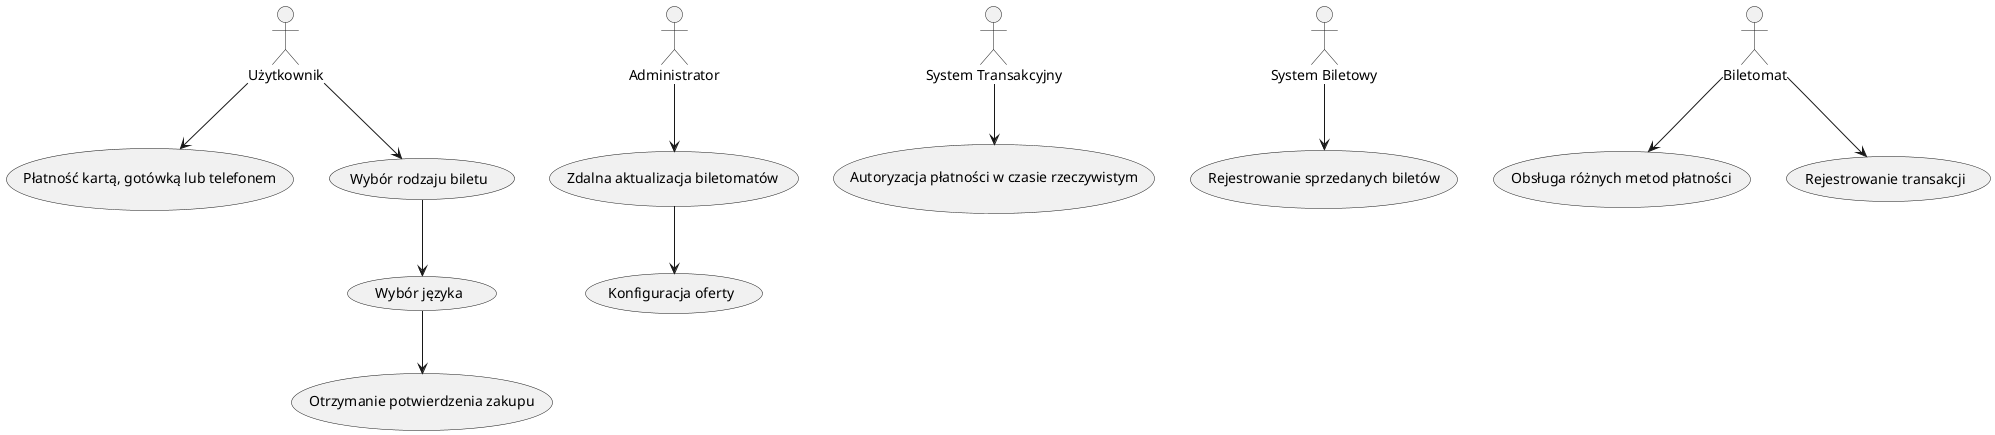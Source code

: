 @startuml

actor Użytkownik
actor Administrator
actor "System Transakcyjny" as SystemTransakcyjny
actor "System Biletowy" as SystemBiletowy
actor Biletomat

'Użytkownik i biletomat
Użytkownik --> (Płatność kartą, gotówką lub telefonem)
Użytkownik --> (Wybór rodzaju biletu)
(Wybór rodzaju biletu) --> (Wybór języka)
(Wybór języka) --> (Otrzymanie potwierdzenia zakupu)

'Biletomat
Biletomat --> (Obsługa różnych metod płatności)
Biletomat --> (Rejestrowanie transakcji)

'System transakcyjny
SystemTransakcyjny --> (Autoryzacja płatności w czasie rzeczywistym)

'System biletowy
SystemBiletowy --> (Rejestrowanie sprzedanych biletów)

'Administrator
Administrator --> (Zdalna aktualizacja biletomatów)
(Zdalna aktualizacja biletomatów) --> (Konfiguracja oferty)

@enduml
